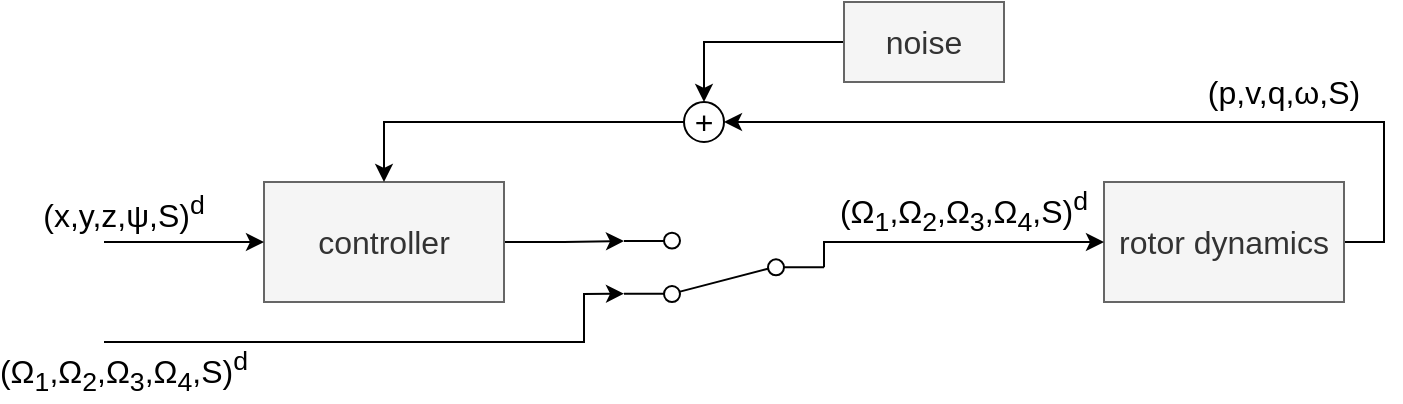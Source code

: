 <mxfile version="20.8.23" type="device"><diagram name="Pagina-1" id="fOWR7bg1RvEaZeCIk-wd"><mxGraphModel dx="1050" dy="566" grid="1" gridSize="10" guides="1" tooltips="1" connect="1" arrows="1" fold="1" page="1" pageScale="1" pageWidth="827" pageHeight="1169" math="0" shadow="0"><root><mxCell id="0"/><mxCell id="1" parent="0"/><mxCell id="Xzba_ZKorfZFekoYWLYl-15" style="edgeStyle=orthogonalEdgeStyle;rounded=0;orthogonalLoop=1;jettySize=auto;html=1;exitX=1;exitY=0.5;exitDx=0;exitDy=0;entryX=1;entryY=0.88;entryDx=0;entryDy=0;fontSize=16;" edge="1" parent="1" source="Xzba_ZKorfZFekoYWLYl-1" target="Xzba_ZKorfZFekoYWLYl-13"><mxGeometry relative="1" as="geometry"/></mxCell><mxCell id="Xzba_ZKorfZFekoYWLYl-1" value="controller" style="rounded=0;whiteSpace=wrap;html=1;fontSize=16;fillColor=#f5f5f5;fontColor=#333333;strokeColor=#666666;" vertex="1" parent="1"><mxGeometry x="160" y="200" width="120" height="60" as="geometry"/></mxCell><mxCell id="Xzba_ZKorfZFekoYWLYl-18" style="edgeStyle=orthogonalEdgeStyle;rounded=0;orthogonalLoop=1;jettySize=auto;html=1;exitX=1;exitY=0.5;exitDx=0;exitDy=0;entryX=1;entryY=0.5;entryDx=0;entryDy=0;fontSize=16;" edge="1" parent="1" source="Xzba_ZKorfZFekoYWLYl-2" target="Xzba_ZKorfZFekoYWLYl-4"><mxGeometry relative="1" as="geometry"/></mxCell><mxCell id="Xzba_ZKorfZFekoYWLYl-2" value="rotor dynamics" style="rounded=0;whiteSpace=wrap;html=1;fontSize=16;fillColor=#f5f5f5;fontColor=#333333;strokeColor=#666666;" vertex="1" parent="1"><mxGeometry x="580" y="200" width="120" height="60" as="geometry"/></mxCell><mxCell id="Xzba_ZKorfZFekoYWLYl-5" style="edgeStyle=orthogonalEdgeStyle;rounded=0;orthogonalLoop=1;jettySize=auto;html=1;entryX=0.5;entryY=0;entryDx=0;entryDy=0;" edge="1" parent="1" source="Xzba_ZKorfZFekoYWLYl-3" target="Xzba_ZKorfZFekoYWLYl-4"><mxGeometry relative="1" as="geometry"/></mxCell><mxCell id="Xzba_ZKorfZFekoYWLYl-3" value="&lt;font style=&quot;font-size: 13px;&quot;&gt;&lt;font style=&quot;font-size: 14px;&quot;&gt;&lt;font style=&quot;font-size: 15px;&quot;&gt;&lt;font style=&quot;font-size: 16px;&quot;&gt;noise&lt;/font&gt;&lt;/font&gt;&lt;/font&gt;&lt;/font&gt;" style="rounded=0;whiteSpace=wrap;html=1;fillColor=#f5f5f5;fontColor=#333333;strokeColor=#666666;" vertex="1" parent="1"><mxGeometry x="450" y="110" width="80" height="40" as="geometry"/></mxCell><mxCell id="Xzba_ZKorfZFekoYWLYl-7" style="edgeStyle=orthogonalEdgeStyle;rounded=0;orthogonalLoop=1;jettySize=auto;html=1;exitX=0;exitY=0.5;exitDx=0;exitDy=0;entryX=0.5;entryY=0;entryDx=0;entryDy=0;fontSize=16;" edge="1" parent="1" source="Xzba_ZKorfZFekoYWLYl-4" target="Xzba_ZKorfZFekoYWLYl-1"><mxGeometry relative="1" as="geometry"/></mxCell><mxCell id="Xzba_ZKorfZFekoYWLYl-4" value="&lt;font style=&quot;font-size: 13px;&quot;&gt;&lt;font style=&quot;font-size: 14px;&quot;&gt;&lt;font style=&quot;font-size: 15px;&quot;&gt;&lt;font style=&quot;font-size: 16px;&quot;&gt;+&lt;/font&gt;&lt;/font&gt;&lt;/font&gt;&lt;/font&gt;" style="ellipse;whiteSpace=wrap;html=1;aspect=fixed;" vertex="1" parent="1"><mxGeometry x="370" y="160" width="20" height="20" as="geometry"/></mxCell><mxCell id="Xzba_ZKorfZFekoYWLYl-8" value="" style="endArrow=classic;html=1;rounded=0;fontSize=16;entryX=0;entryY=0.5;entryDx=0;entryDy=0;" edge="1" parent="1" target="Xzba_ZKorfZFekoYWLYl-1"><mxGeometry width="50" height="50" relative="1" as="geometry"><mxPoint x="80" y="230" as="sourcePoint"/><mxPoint x="100" y="240" as="targetPoint"/></mxGeometry></mxCell><mxCell id="Xzba_ZKorfZFekoYWLYl-10" value="(x,y,z,ψ,S)&lt;sup&gt;d&lt;/sup&gt;" style="text;html=1;strokeColor=none;fillColor=none;align=center;verticalAlign=middle;whiteSpace=wrap;rounded=0;fontSize=16;" vertex="1" parent="1"><mxGeometry x="60" y="200" width="60" height="30" as="geometry"/></mxCell><mxCell id="Xzba_ZKorfZFekoYWLYl-12" value="(Ω&lt;sub&gt;1&lt;/sub&gt;,Ω&lt;sub&gt;2&lt;/sub&gt;,Ω&lt;sub&gt;3&lt;/sub&gt;,Ω&lt;sub&gt;4&lt;/sub&gt;,S)&lt;sup&gt;d&lt;/sup&gt;" style="text;html=1;strokeColor=none;fillColor=none;align=center;verticalAlign=middle;whiteSpace=wrap;rounded=0;fontSize=16;" vertex="1" parent="1"><mxGeometry x="60" y="280" width="60" height="30" as="geometry"/></mxCell><mxCell id="Xzba_ZKorfZFekoYWLYl-16" style="edgeStyle=orthogonalEdgeStyle;rounded=0;orthogonalLoop=1;jettySize=auto;html=1;exitX=0;exitY=0.5;exitDx=0;exitDy=0;entryX=0;entryY=0.5;entryDx=0;entryDy=0;fontSize=16;" edge="1" parent="1" source="Xzba_ZKorfZFekoYWLYl-13" target="Xzba_ZKorfZFekoYWLYl-2"><mxGeometry relative="1" as="geometry"><Array as="points"><mxPoint x="440" y="230"/></Array></mxGeometry></mxCell><mxCell id="Xzba_ZKorfZFekoYWLYl-13" value="" style="shape=mxgraph.electrical.electro-mechanical.twoWaySwitch;aspect=fixed;elSwitchState=2;fontSize=16;rotation=-180;" vertex="1" parent="1"><mxGeometry x="340" y="225.33" width="100" height="34.67" as="geometry"/></mxCell><mxCell id="Xzba_ZKorfZFekoYWLYl-14" value="" style="endArrow=classic;html=1;rounded=0;fontSize=16;entryX=1;entryY=0.12;entryDx=0;entryDy=0;" edge="1" parent="1" target="Xzba_ZKorfZFekoYWLYl-13"><mxGeometry width="50" height="50" relative="1" as="geometry"><mxPoint x="80" y="280" as="sourcePoint"/><mxPoint x="320" y="230" as="targetPoint"/><Array as="points"><mxPoint x="320" y="280"/><mxPoint x="320" y="256"/></Array></mxGeometry></mxCell><mxCell id="Xzba_ZKorfZFekoYWLYl-19" value="(Ω&lt;sub&gt;1&lt;/sub&gt;,Ω&lt;sub&gt;2&lt;/sub&gt;,Ω&lt;sub&gt;3&lt;/sub&gt;,Ω&lt;sub&gt;4&lt;/sub&gt;,S)&lt;sup&gt;d&lt;/sup&gt;" style="text;html=1;strokeColor=none;fillColor=none;align=center;verticalAlign=middle;whiteSpace=wrap;rounded=0;fontSize=16;" vertex="1" parent="1"><mxGeometry x="480" y="200" width="60" height="30" as="geometry"/></mxCell><mxCell id="Xzba_ZKorfZFekoYWLYl-20" value="(p,v,q,ω,S)" style="text;html=1;strokeColor=none;fillColor=none;align=center;verticalAlign=middle;whiteSpace=wrap;rounded=0;fontSize=16;" vertex="1" parent="1"><mxGeometry x="640" y="140" width="60" height="30" as="geometry"/></mxCell></root></mxGraphModel></diagram></mxfile>